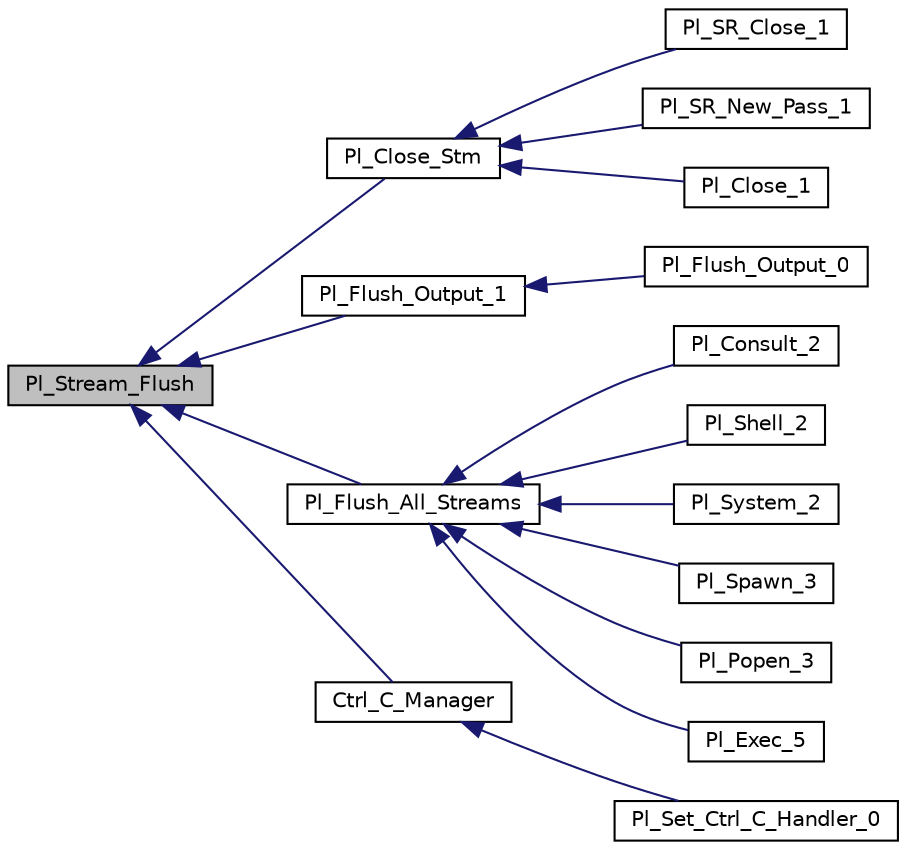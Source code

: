 digraph "Pl_Stream_Flush"
{
  edge [fontname="Helvetica",fontsize="10",labelfontname="Helvetica",labelfontsize="10"];
  node [fontname="Helvetica",fontsize="10",shape=record];
  rankdir="LR";
  Node1 [label="Pl_Stream_Flush",height=0.2,width=0.4,color="black", fillcolor="grey75", style="filled", fontcolor="black"];
  Node1 -> Node2 [dir="back",color="midnightblue",fontsize="10",style="solid"];
  Node2 [label="Pl_Close_Stm",height=0.2,width=0.4,color="black", fillcolor="white", style="filled",URL="$stream__supp_8h.html#a01dbc066c1deba3a188650ba699b7f01"];
  Node2 -> Node3 [dir="back",color="midnightblue",fontsize="10",style="solid"];
  Node3 [label="Pl_SR_Close_1",height=0.2,width=0.4,color="black", fillcolor="white", style="filled",URL="$src__rdr__c_8c.html#a9bd17edd807337f25b335d86f826e75d"];
  Node2 -> Node4 [dir="back",color="midnightblue",fontsize="10",style="solid"];
  Node4 [label="Pl_SR_New_Pass_1",height=0.2,width=0.4,color="black", fillcolor="white", style="filled",URL="$src__rdr__c_8c.html#a260024335c542b6e1dacb6252ab5e1cc"];
  Node2 -> Node5 [dir="back",color="midnightblue",fontsize="10",style="solid"];
  Node5 [label="Pl_Close_1",height=0.2,width=0.4,color="black", fillcolor="white", style="filled",URL="$stream__c_8c.html#a4c24c2f444575a196cc4a5be2e687743"];
  Node1 -> Node6 [dir="back",color="midnightblue",fontsize="10",style="solid"];
  Node6 [label="Pl_Flush_Output_1",height=0.2,width=0.4,color="black", fillcolor="white", style="filled",URL="$stream__c_8c.html#aec3c3a64b4e8e368887c4ed04ee83049"];
  Node6 -> Node7 [dir="back",color="midnightblue",fontsize="10",style="solid"];
  Node7 [label="Pl_Flush_Output_0",height=0.2,width=0.4,color="black", fillcolor="white", style="filled",URL="$stream__c_8c.html#a8460338be0ae06063a99b120d99e24bd"];
  Node1 -> Node8 [dir="back",color="midnightblue",fontsize="10",style="solid"];
  Node8 [label="Pl_Flush_All_Streams",height=0.2,width=0.4,color="black", fillcolor="white", style="filled",URL="$stream__supp_8h.html#aa51c5baef5dc24ec52efb782941a8d1f"];
  Node8 -> Node9 [dir="back",color="midnightblue",fontsize="10",style="solid"];
  Node9 [label="Pl_Consult_2",height=0.2,width=0.4,color="black", fillcolor="white", style="filled",URL="$consult__c_8c.html#a1aeea9f76cdfe478ce18d2262b45f36a"];
  Node8 -> Node10 [dir="back",color="midnightblue",fontsize="10",style="solid"];
  Node10 [label="Pl_Shell_2",height=0.2,width=0.4,color="black", fillcolor="white", style="filled",URL="$os__interf__c_8c.html#a5bf4c430ebf5e85c84429e8dc8d65f88"];
  Node8 -> Node11 [dir="back",color="midnightblue",fontsize="10",style="solid"];
  Node11 [label="Pl_System_2",height=0.2,width=0.4,color="black", fillcolor="white", style="filled",URL="$os__interf__c_8c.html#ae8dae3ded7d45738da1113897dc153fd"];
  Node8 -> Node12 [dir="back",color="midnightblue",fontsize="10",style="solid"];
  Node12 [label="Pl_Spawn_3",height=0.2,width=0.4,color="black", fillcolor="white", style="filled",URL="$os__interf__c_8c.html#aed2810d942c8bfb1e7912897451fb1e3"];
  Node8 -> Node13 [dir="back",color="midnightblue",fontsize="10",style="solid"];
  Node13 [label="Pl_Popen_3",height=0.2,width=0.4,color="black", fillcolor="white", style="filled",URL="$os__interf__c_8c.html#a9d0485252a3b1c89182aa8c836af7343"];
  Node8 -> Node14 [dir="back",color="midnightblue",fontsize="10",style="solid"];
  Node14 [label="Pl_Exec_5",height=0.2,width=0.4,color="black", fillcolor="white", style="filled",URL="$os__interf__c_8c.html#aded08a658582be142616062585180aaa"];
  Node1 -> Node15 [dir="back",color="midnightblue",fontsize="10",style="solid"];
  Node15 [label="Ctrl_C_Manager",height=0.2,width=0.4,color="black", fillcolor="white", style="filled",URL="$top__level__c_8c.html#ac5412344b34dcaf81d8e802130005f66"];
  Node15 -> Node16 [dir="back",color="midnightblue",fontsize="10",style="solid"];
  Node16 [label="Pl_Set_Ctrl_C_Handler_0",height=0.2,width=0.4,color="black", fillcolor="white", style="filled",URL="$top__level__c_8c.html#a3483f2f20c8122c68fedd8249b0ad767"];
}
